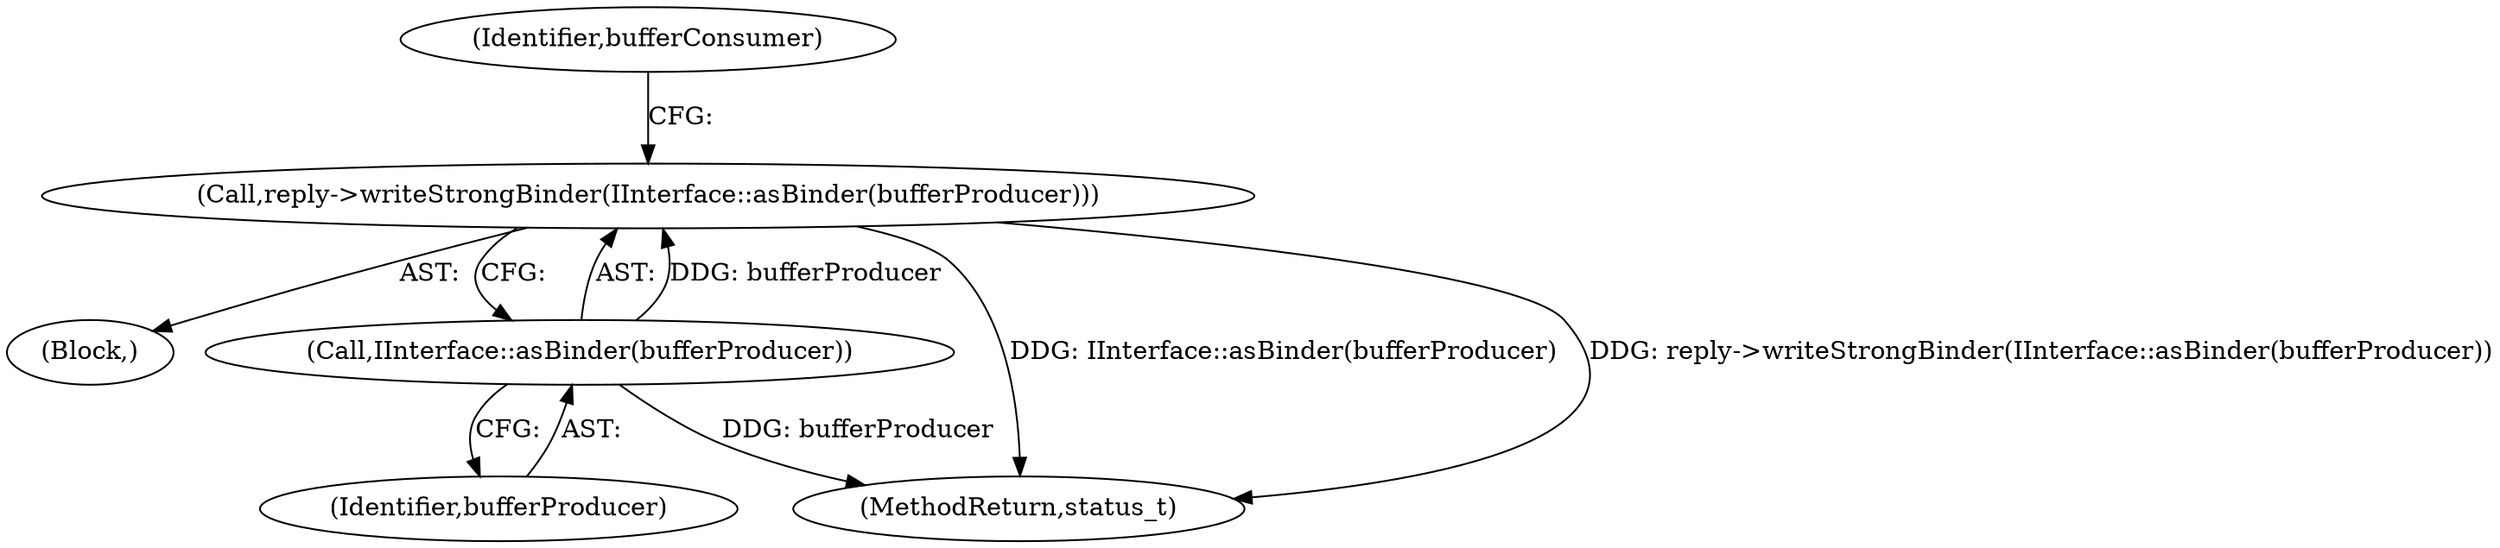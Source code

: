 digraph "0_Android_0bb5ced60304da7f61478ffd359e7ba65d72f181@API" {
"1000863" [label="(Call,reply->writeStrongBinder(IInterface::asBinder(bufferProducer)))"];
"1000864" [label="(Call,IInterface::asBinder(bufferProducer))"];
"1000868" [label="(Identifier,bufferConsumer)"];
"1000862" [label="(Block,)"];
"1000865" [label="(Identifier,bufferProducer)"];
"1000864" [label="(Call,IInterface::asBinder(bufferProducer))"];
"1001353" [label="(MethodReturn,status_t)"];
"1000863" [label="(Call,reply->writeStrongBinder(IInterface::asBinder(bufferProducer)))"];
"1000863" -> "1000862"  [label="AST: "];
"1000863" -> "1000864"  [label="CFG: "];
"1000864" -> "1000863"  [label="AST: "];
"1000868" -> "1000863"  [label="CFG: "];
"1000863" -> "1001353"  [label="DDG: IInterface::asBinder(bufferProducer)"];
"1000863" -> "1001353"  [label="DDG: reply->writeStrongBinder(IInterface::asBinder(bufferProducer))"];
"1000864" -> "1000863"  [label="DDG: bufferProducer"];
"1000864" -> "1000865"  [label="CFG: "];
"1000865" -> "1000864"  [label="AST: "];
"1000864" -> "1001353"  [label="DDG: bufferProducer"];
}
